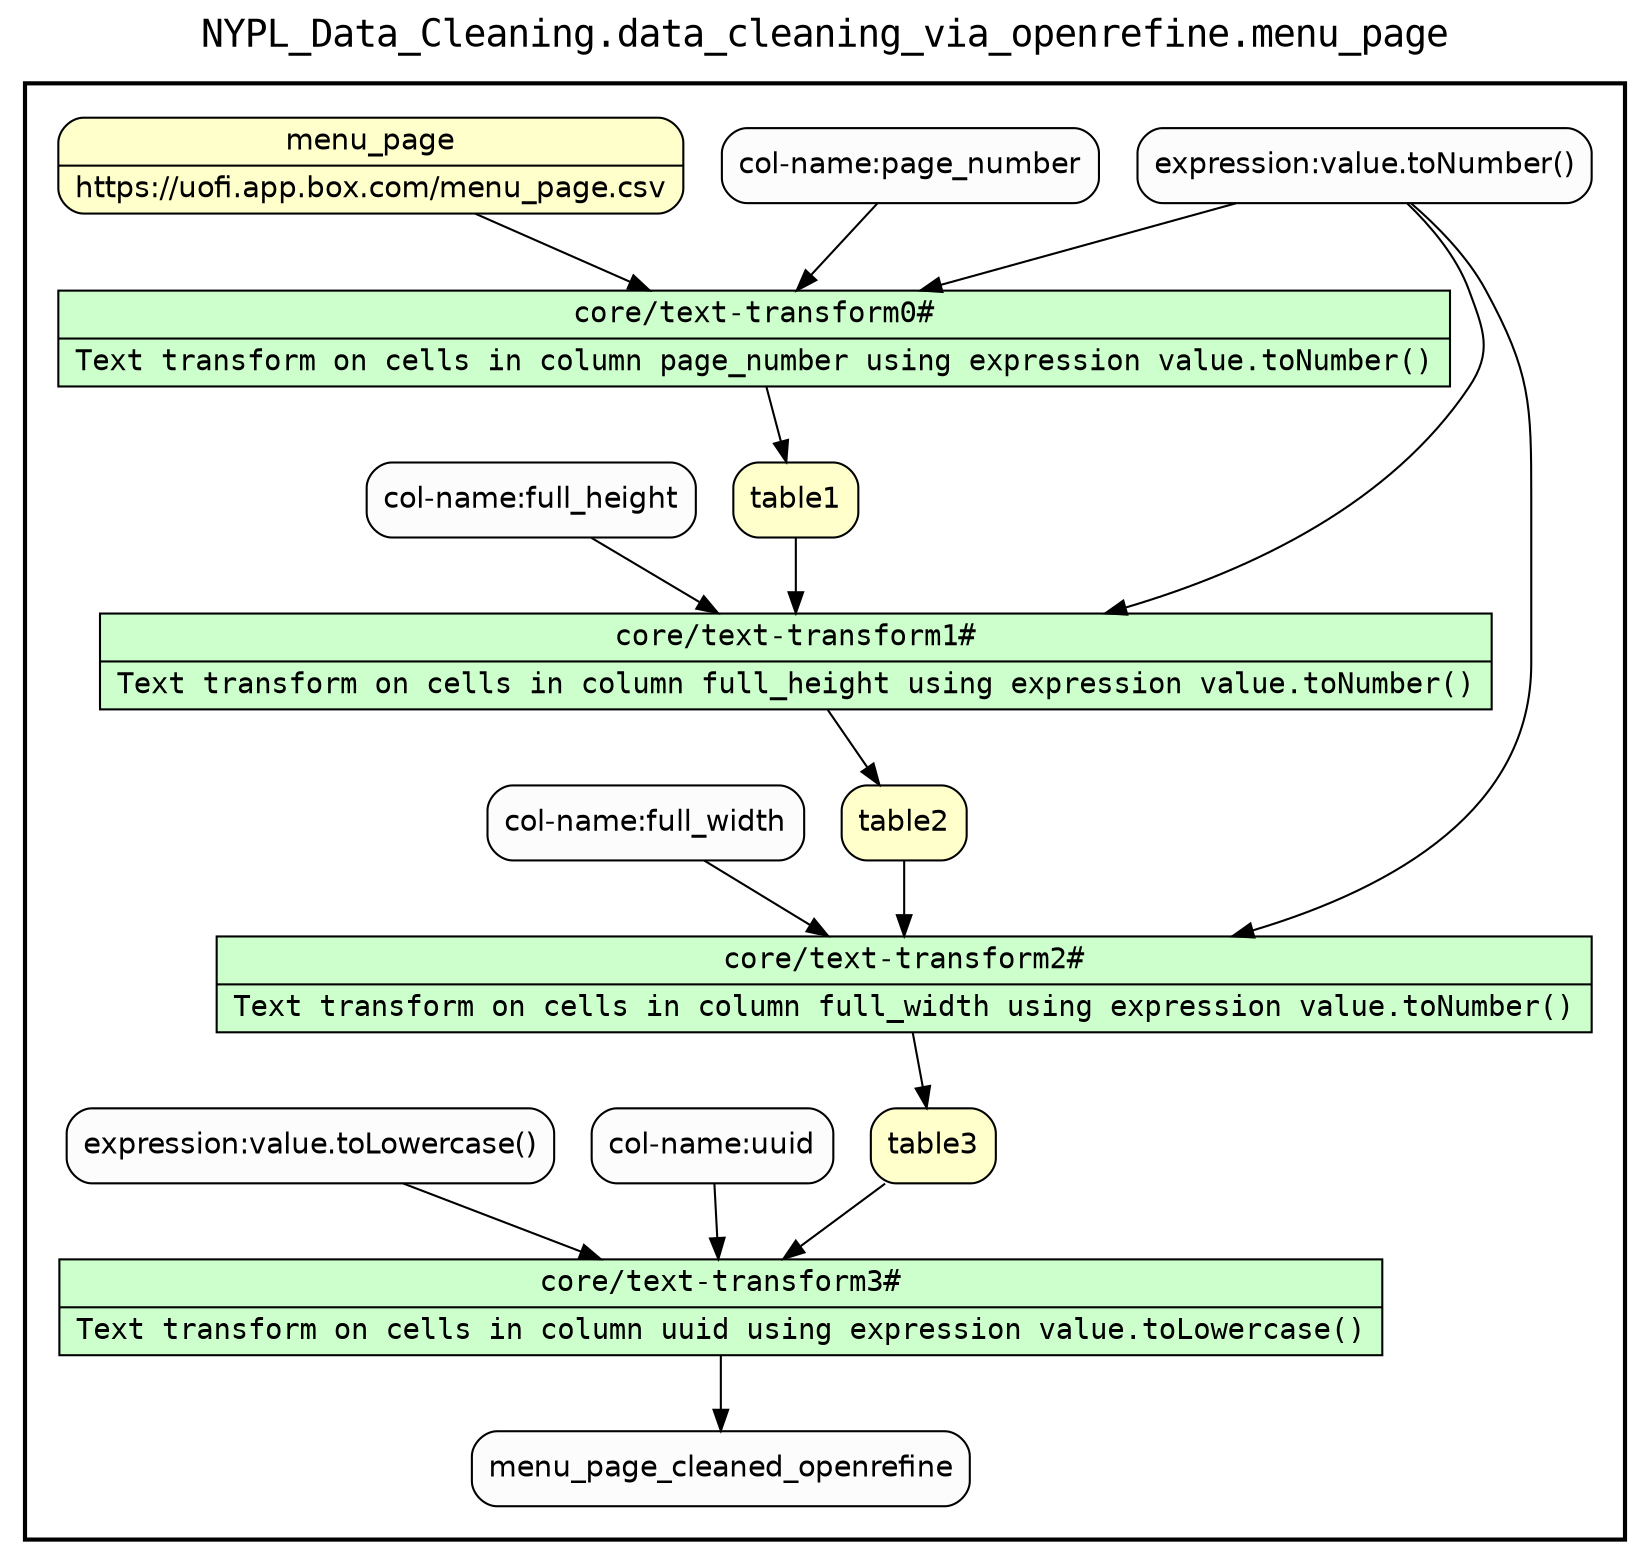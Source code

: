 
/* Start of top-level graph */
digraph Workflow {
rankdir=TB

/* Title for graph */
fontname=Courier; fontsize=18; labelloc=t
label="NYPL_Data_Cleaning.data_cleaning_via_openrefine.menu_page"

/* Start of double cluster for drawing box around nodes in workflow */
subgraph cluster_workflow_box_outer { label=""; color=black; penwidth=2
subgraph cluster_workflow_box_inner { label=""; color=white

/* Style for nodes representing atomic programs in workflow */
node[shape=box style=filled fillcolor="#CCFFCC" peripheries=1 fontname=Courier]

/* Nodes representing atomic programs in workflow */
"core/text-transform0#" [shape=record rankdir=LR label="{<f0> core/text-transform0# |<f1> Text transform on cells in column page_number using expression value.toNumber()}"];
"core/text-transform1#" [shape=record rankdir=LR label="{<f0> core/text-transform1# |<f1> Text transform on cells in column full_height using expression value.toNumber()}"];
"core/text-transform2#" [shape=record rankdir=LR label="{<f0> core/text-transform2# |<f1> Text transform on cells in column full_width using expression value.toNumber()}"];
"core/text-transform3#" [shape=record rankdir=LR label="{<f0> core/text-transform3# |<f1> Text transform on cells in column uuid using expression value.toLowercase()}"];

/* Style for nodes representing non-parameter data channels in workflow */
node[shape=box style="rounded,filled" fillcolor="#FFFFCC" peripheries=1 fontname=Helvetica]

/* Nodes for non-parameter data channels in workflow */
menu_page [shape=record rankdir=LR label="{<f0> menu_page |<f1> https\://uofi.app.box.com/menu_page.csv}"];
table1
table2
table3

/* Style for nodes representing parameter channels in workflow */
node[shape=box style="rounded,filled" fillcolor="#FCFCFC" peripheries=1 fontname=Helvetica]

/* Nodes representing parameter channels in workflow */
"col-name:page_number"
"expression:value.toNumber()"
"col-name:full_height"
"col-name:full_width"
"col-name:uuid"
"expression:value.toLowercase()"

/* Edges representing connections between programs and channels */
"core/text-transform0#" -> table1
"col-name:page_number" -> "core/text-transform0#"
"expression:value.toNumber()" -> "core/text-transform0#"
menu_page -> "core/text-transform0#"
"core/text-transform1#" -> table2
"col-name:full_height" -> "core/text-transform1#"
"expression:value.toNumber()" -> "core/text-transform1#"
table1 -> "core/text-transform1#"
"core/text-transform2#" -> table3
"col-name:full_width" -> "core/text-transform2#"
"expression:value.toNumber()" -> "core/text-transform2#"
table2 -> "core/text-transform2#"
"core/text-transform3#" -> menu_page_cleaned_openrefine
"col-name:uuid" -> "core/text-transform3#"
"expression:value.toLowercase()" -> "core/text-transform3#"
table3 -> "core/text-transform3#"

/* End of double cluster for drawing box around nodes in workflow */
}}

/* End of top-level graph */
}
